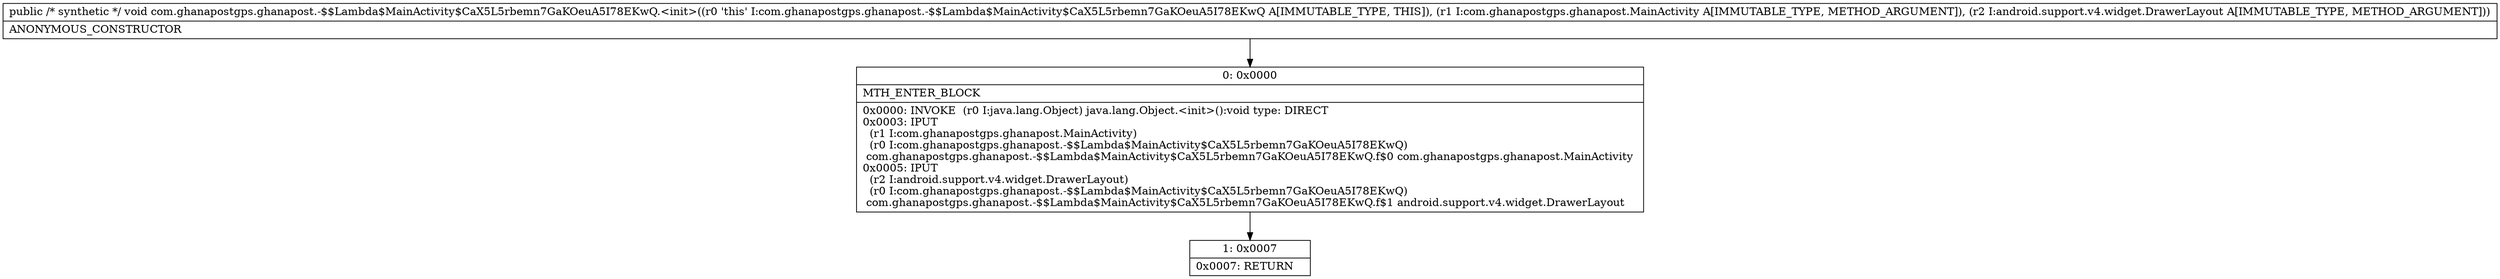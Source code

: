 digraph "CFG forcom.ghanapostgps.ghanapost.\-$$Lambda$MainActivity$CaX5L5rbemn7GaKOeuA5I78EKwQ.\<init\>(Lcom\/ghanapostgps\/ghanapost\/MainActivity;Landroid\/support\/v4\/widget\/DrawerLayout;)V" {
Node_0 [shape=record,label="{0\:\ 0x0000|MTH_ENTER_BLOCK\l|0x0000: INVOKE  (r0 I:java.lang.Object) java.lang.Object.\<init\>():void type: DIRECT \l0x0003: IPUT  \l  (r1 I:com.ghanapostgps.ghanapost.MainActivity)\l  (r0 I:com.ghanapostgps.ghanapost.\-$$Lambda$MainActivity$CaX5L5rbemn7GaKOeuA5I78EKwQ)\l com.ghanapostgps.ghanapost.\-$$Lambda$MainActivity$CaX5L5rbemn7GaKOeuA5I78EKwQ.f$0 com.ghanapostgps.ghanapost.MainActivity \l0x0005: IPUT  \l  (r2 I:android.support.v4.widget.DrawerLayout)\l  (r0 I:com.ghanapostgps.ghanapost.\-$$Lambda$MainActivity$CaX5L5rbemn7GaKOeuA5I78EKwQ)\l com.ghanapostgps.ghanapost.\-$$Lambda$MainActivity$CaX5L5rbemn7GaKOeuA5I78EKwQ.f$1 android.support.v4.widget.DrawerLayout \l}"];
Node_1 [shape=record,label="{1\:\ 0x0007|0x0007: RETURN   \l}"];
MethodNode[shape=record,label="{public \/* synthetic *\/ void com.ghanapostgps.ghanapost.\-$$Lambda$MainActivity$CaX5L5rbemn7GaKOeuA5I78EKwQ.\<init\>((r0 'this' I:com.ghanapostgps.ghanapost.\-$$Lambda$MainActivity$CaX5L5rbemn7GaKOeuA5I78EKwQ A[IMMUTABLE_TYPE, THIS]), (r1 I:com.ghanapostgps.ghanapost.MainActivity A[IMMUTABLE_TYPE, METHOD_ARGUMENT]), (r2 I:android.support.v4.widget.DrawerLayout A[IMMUTABLE_TYPE, METHOD_ARGUMENT]))  | ANONYMOUS_CONSTRUCTOR\l}"];
MethodNode -> Node_0;
Node_0 -> Node_1;
}

